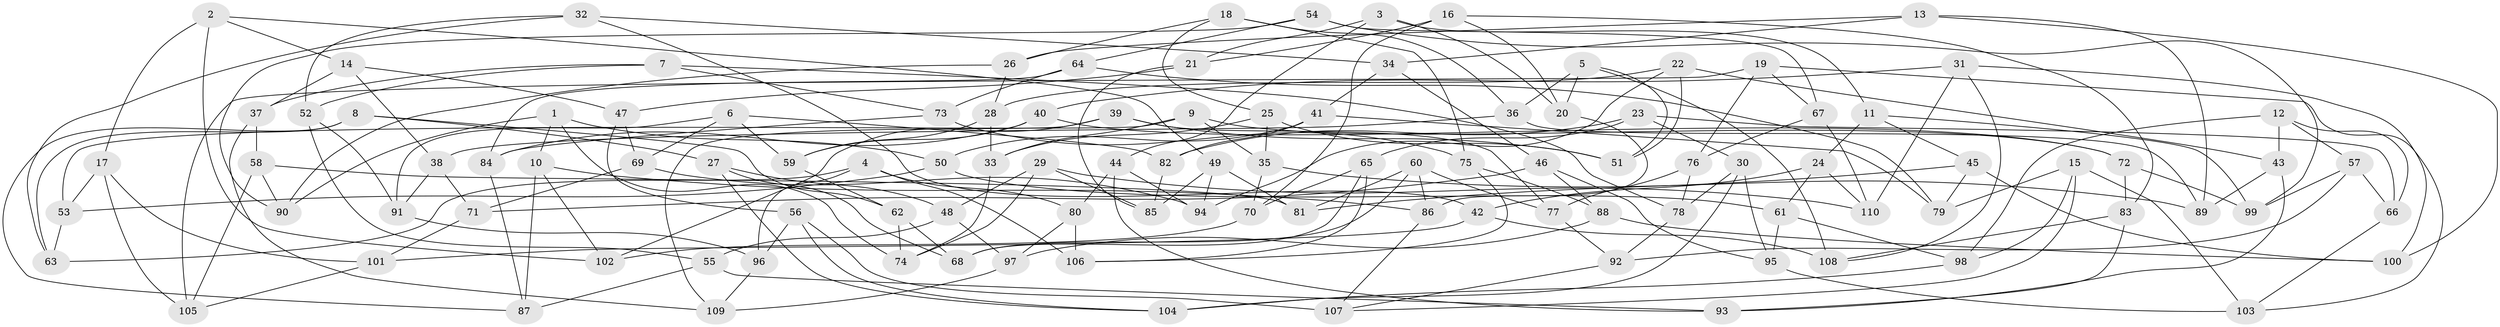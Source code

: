 // Generated by graph-tools (version 1.1) at 2025/11/02/27/25 16:11:42]
// undirected, 110 vertices, 220 edges
graph export_dot {
graph [start="1"]
  node [color=gray90,style=filled];
  1;
  2;
  3;
  4;
  5;
  6;
  7;
  8;
  9;
  10;
  11;
  12;
  13;
  14;
  15;
  16;
  17;
  18;
  19;
  20;
  21;
  22;
  23;
  24;
  25;
  26;
  27;
  28;
  29;
  30;
  31;
  32;
  33;
  34;
  35;
  36;
  37;
  38;
  39;
  40;
  41;
  42;
  43;
  44;
  45;
  46;
  47;
  48;
  49;
  50;
  51;
  52;
  53;
  54;
  55;
  56;
  57;
  58;
  59;
  60;
  61;
  62;
  63;
  64;
  65;
  66;
  67;
  68;
  69;
  70;
  71;
  72;
  73;
  74;
  75;
  76;
  77;
  78;
  79;
  80;
  81;
  82;
  83;
  84;
  85;
  86;
  87;
  88;
  89;
  90;
  91;
  92;
  93;
  94;
  95;
  96;
  97;
  98;
  99;
  100;
  101;
  102;
  103;
  104;
  105;
  106;
  107;
  108;
  109;
  110;
  1 -- 50;
  1 -- 74;
  1 -- 90;
  1 -- 10;
  2 -- 14;
  2 -- 102;
  2 -- 49;
  2 -- 17;
  3 -- 21;
  3 -- 11;
  3 -- 20;
  3 -- 44;
  4 -- 106;
  4 -- 96;
  4 -- 63;
  4 -- 80;
  5 -- 36;
  5 -- 51;
  5 -- 20;
  5 -- 108;
  6 -- 82;
  6 -- 91;
  6 -- 59;
  6 -- 69;
  7 -- 73;
  7 -- 37;
  7 -- 52;
  7 -- 78;
  8 -- 87;
  8 -- 63;
  8 -- 27;
  8 -- 62;
  9 -- 35;
  9 -- 72;
  9 -- 33;
  9 -- 53;
  10 -- 87;
  10 -- 102;
  10 -- 86;
  11 -- 99;
  11 -- 45;
  11 -- 24;
  12 -- 98;
  12 -- 66;
  12 -- 43;
  12 -- 57;
  13 -- 89;
  13 -- 34;
  13 -- 100;
  13 -- 26;
  14 -- 47;
  14 -- 38;
  14 -- 37;
  15 -- 107;
  15 -- 103;
  15 -- 79;
  15 -- 98;
  16 -- 20;
  16 -- 21;
  16 -- 70;
  16 -- 83;
  17 -- 101;
  17 -- 53;
  17 -- 105;
  18 -- 25;
  18 -- 26;
  18 -- 75;
  18 -- 36;
  19 -- 103;
  19 -- 67;
  19 -- 105;
  19 -- 76;
  20 -- 86;
  21 -- 47;
  21 -- 85;
  22 -- 28;
  22 -- 43;
  22 -- 94;
  22 -- 51;
  23 -- 30;
  23 -- 66;
  23 -- 65;
  23 -- 82;
  24 -- 42;
  24 -- 61;
  24 -- 110;
  25 -- 33;
  25 -- 35;
  25 -- 51;
  26 -- 28;
  26 -- 90;
  27 -- 48;
  27 -- 104;
  27 -- 68;
  28 -- 59;
  28 -- 33;
  29 -- 110;
  29 -- 74;
  29 -- 48;
  29 -- 85;
  30 -- 78;
  30 -- 95;
  30 -- 104;
  31 -- 100;
  31 -- 110;
  31 -- 40;
  31 -- 108;
  32 -- 63;
  32 -- 34;
  32 -- 42;
  32 -- 52;
  33 -- 74;
  34 -- 41;
  34 -- 46;
  35 -- 89;
  35 -- 70;
  36 -- 38;
  36 -- 89;
  37 -- 58;
  37 -- 109;
  38 -- 91;
  38 -- 71;
  39 -- 109;
  39 -- 51;
  39 -- 77;
  39 -- 102;
  40 -- 59;
  40 -- 84;
  40 -- 72;
  41 -- 79;
  41 -- 50;
  41 -- 82;
  42 -- 101;
  42 -- 108;
  43 -- 89;
  43 -- 93;
  44 -- 80;
  44 -- 93;
  44 -- 94;
  45 -- 100;
  45 -- 79;
  45 -- 81;
  46 -- 95;
  46 -- 88;
  46 -- 71;
  47 -- 56;
  47 -- 69;
  48 -- 97;
  48 -- 55;
  49 -- 94;
  49 -- 85;
  49 -- 81;
  50 -- 53;
  50 -- 61;
  52 -- 91;
  52 -- 55;
  53 -- 63;
  54 -- 64;
  54 -- 99;
  54 -- 90;
  54 -- 67;
  55 -- 93;
  55 -- 87;
  56 -- 107;
  56 -- 104;
  56 -- 96;
  57 -- 66;
  57 -- 99;
  57 -- 92;
  58 -- 105;
  58 -- 81;
  58 -- 90;
  59 -- 62;
  60 -- 77;
  60 -- 68;
  60 -- 81;
  60 -- 86;
  61 -- 98;
  61 -- 95;
  62 -- 68;
  62 -- 74;
  64 -- 79;
  64 -- 73;
  64 -- 84;
  65 -- 68;
  65 -- 70;
  65 -- 106;
  66 -- 103;
  67 -- 110;
  67 -- 76;
  69 -- 94;
  69 -- 71;
  70 -- 102;
  71 -- 101;
  72 -- 99;
  72 -- 83;
  73 -- 84;
  73 -- 75;
  75 -- 106;
  75 -- 88;
  76 -- 78;
  76 -- 77;
  77 -- 92;
  78 -- 92;
  80 -- 97;
  80 -- 106;
  82 -- 85;
  83 -- 93;
  83 -- 108;
  84 -- 87;
  86 -- 107;
  88 -- 97;
  88 -- 100;
  91 -- 96;
  92 -- 107;
  95 -- 103;
  96 -- 109;
  97 -- 109;
  98 -- 104;
  101 -- 105;
}
